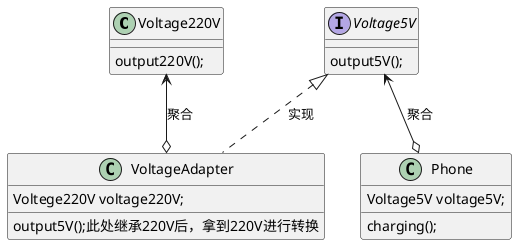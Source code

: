 @startuml
class Voltage220V{
    output220V();
}

interface Voltage5V{
    output5V();
}

class VoltageAdapter{
    Voltege220V voltage220V;
    output5V();此处继承220V后，拿到220V进行转换
}

class Phone{
    Voltage5V voltage5V;

    charging();
}

Voltage5V <|.. VoltageAdapter : 实现
Voltage220V <--o VoltageAdapter : 聚合
Voltage5V <--o Phone : 聚合
@enduml